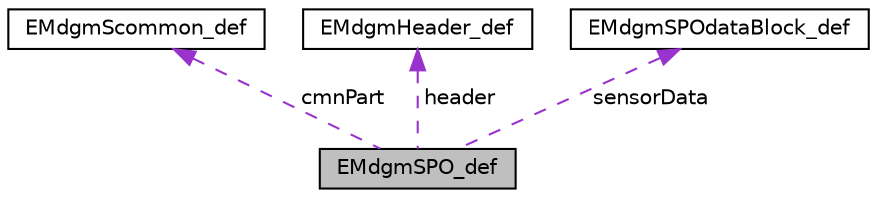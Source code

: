 digraph "EMdgmSPO_def"
{
 // LATEX_PDF_SIZE
  edge [fontname="Helvetica",fontsize="10",labelfontname="Helvetica",labelfontsize="10"];
  node [fontname="Helvetica",fontsize="10",shape=record];
  Node1 [label="EMdgmSPO_def",height=0.2,width=0.4,color="black", fillcolor="grey75", style="filled", fontcolor="black",tooltip="#SPO - Struct of position sensor datagram.     Data from active sensor will be motion corrected if in..."];
  Node2 -> Node1 [dir="back",color="darkorchid3",fontsize="10",style="dashed",label=" cmnPart" ,fontname="Helvetica"];
  Node2 [label="EMdgmScommon_def",height=0.2,width=0.4,color="black", fillcolor="white", style="filled",URL="$structEMdgmScommon__def.html",tooltip="Sensor (S) output datagram - common part for all external sensors."];
  Node3 -> Node1 [dir="back",color="darkorchid3",fontsize="10",style="dashed",label=" header" ,fontname="Helvetica"];
  Node3 [label="EMdgmHeader_def",height=0.2,width=0.4,color="black", fillcolor="white", style="filled",URL="$structEMdgmHeader__def.html",tooltip="Definition of general datagram header."];
  Node4 -> Node1 [dir="back",color="darkorchid3",fontsize="10",style="dashed",label=" sensorData" ,fontname="Helvetica"];
  Node4 [label="EMdgmSPOdataBlock_def",height=0.2,width=0.4,color="black", fillcolor="white", style="filled",URL="$structEMdgmSPOdataBlock__def.html",tooltip="#SPO - Sensor position data block. Data from active sensor is corrected data for position system inst..."];
}

